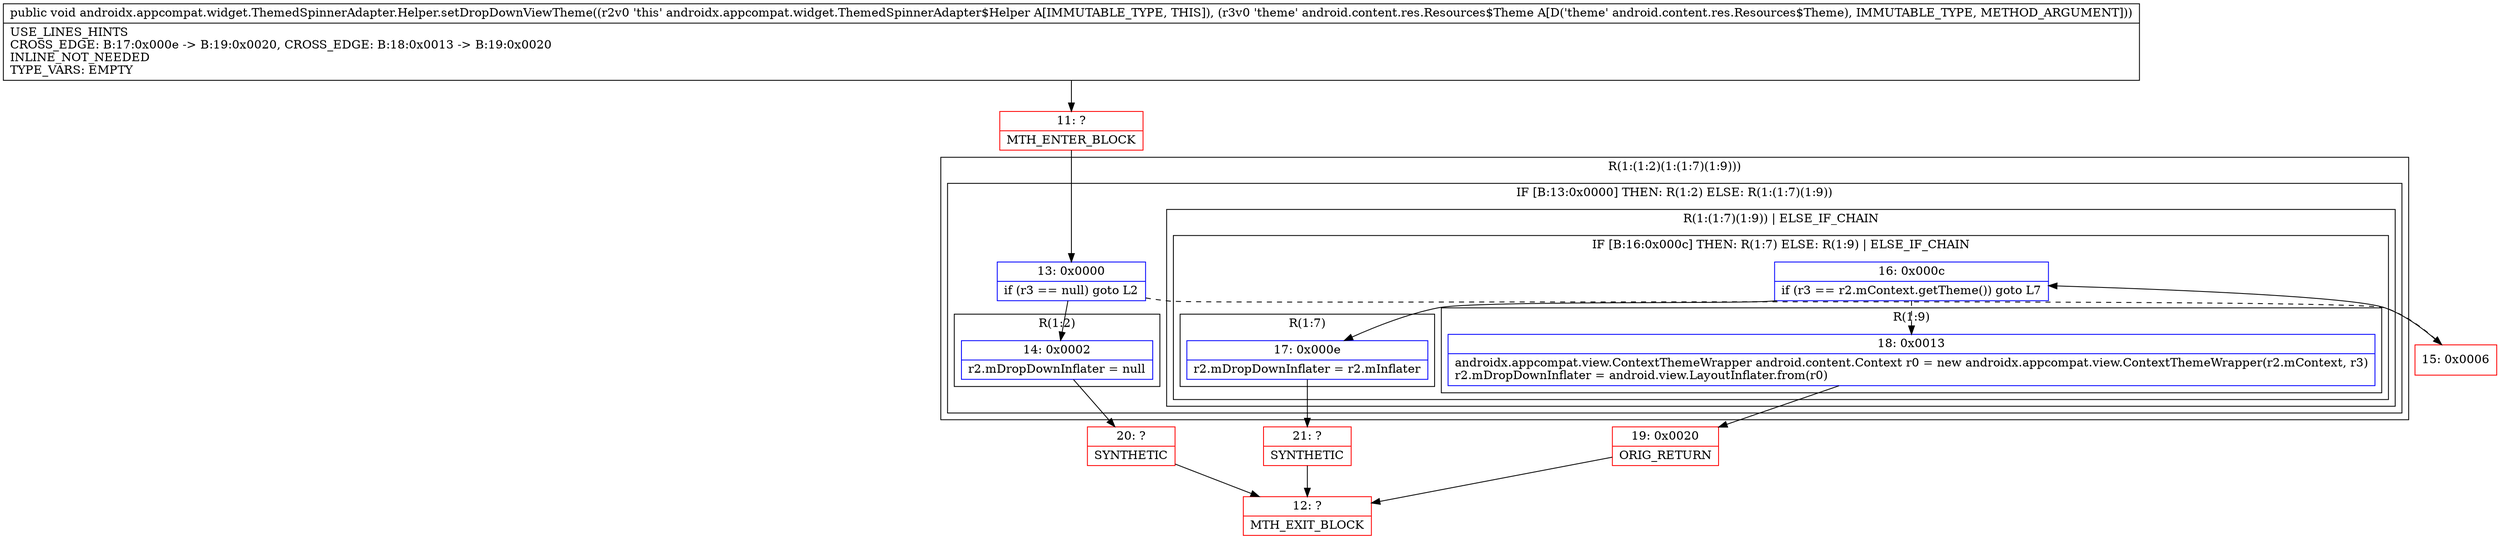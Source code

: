 digraph "CFG forandroidx.appcompat.widget.ThemedSpinnerAdapter.Helper.setDropDownViewTheme(Landroid\/content\/res\/Resources$Theme;)V" {
subgraph cluster_Region_1661683785 {
label = "R(1:(1:2)(1:(1:7)(1:9)))";
node [shape=record,color=blue];
subgraph cluster_IfRegion_1553325397 {
label = "IF [B:13:0x0000] THEN: R(1:2) ELSE: R(1:(1:7)(1:9))";
node [shape=record,color=blue];
Node_13 [shape=record,label="{13\:\ 0x0000|if (r3 == null) goto L2\l}"];
subgraph cluster_Region_2062619077 {
label = "R(1:2)";
node [shape=record,color=blue];
Node_14 [shape=record,label="{14\:\ 0x0002|r2.mDropDownInflater = null\l}"];
}
subgraph cluster_Region_846872568 {
label = "R(1:(1:7)(1:9)) | ELSE_IF_CHAIN\l";
node [shape=record,color=blue];
subgraph cluster_IfRegion_193622270 {
label = "IF [B:16:0x000c] THEN: R(1:7) ELSE: R(1:9) | ELSE_IF_CHAIN\l";
node [shape=record,color=blue];
Node_16 [shape=record,label="{16\:\ 0x000c|if (r3 == r2.mContext.getTheme()) goto L7\l}"];
subgraph cluster_Region_2030529455 {
label = "R(1:7)";
node [shape=record,color=blue];
Node_17 [shape=record,label="{17\:\ 0x000e|r2.mDropDownInflater = r2.mInflater\l}"];
}
subgraph cluster_Region_1594713150 {
label = "R(1:9)";
node [shape=record,color=blue];
Node_18 [shape=record,label="{18\:\ 0x0013|androidx.appcompat.view.ContextThemeWrapper android.content.Context r0 = new androidx.appcompat.view.ContextThemeWrapper(r2.mContext, r3)\lr2.mDropDownInflater = android.view.LayoutInflater.from(r0)\l}"];
}
}
}
}
}
Node_11 [shape=record,color=red,label="{11\:\ ?|MTH_ENTER_BLOCK\l}"];
Node_20 [shape=record,color=red,label="{20\:\ ?|SYNTHETIC\l}"];
Node_12 [shape=record,color=red,label="{12\:\ ?|MTH_EXIT_BLOCK\l}"];
Node_15 [shape=record,color=red,label="{15\:\ 0x0006}"];
Node_21 [shape=record,color=red,label="{21\:\ ?|SYNTHETIC\l}"];
Node_19 [shape=record,color=red,label="{19\:\ 0x0020|ORIG_RETURN\l}"];
MethodNode[shape=record,label="{public void androidx.appcompat.widget.ThemedSpinnerAdapter.Helper.setDropDownViewTheme((r2v0 'this' androidx.appcompat.widget.ThemedSpinnerAdapter$Helper A[IMMUTABLE_TYPE, THIS]), (r3v0 'theme' android.content.res.Resources$Theme A[D('theme' android.content.res.Resources$Theme), IMMUTABLE_TYPE, METHOD_ARGUMENT]))  | USE_LINES_HINTS\lCROSS_EDGE: B:17:0x000e \-\> B:19:0x0020, CROSS_EDGE: B:18:0x0013 \-\> B:19:0x0020\lINLINE_NOT_NEEDED\lTYPE_VARS: EMPTY\l}"];
MethodNode -> Node_11;Node_13 -> Node_14;
Node_13 -> Node_15[style=dashed];
Node_14 -> Node_20;
Node_16 -> Node_17;
Node_16 -> Node_18[style=dashed];
Node_17 -> Node_21;
Node_18 -> Node_19;
Node_11 -> Node_13;
Node_20 -> Node_12;
Node_15 -> Node_16;
Node_21 -> Node_12;
Node_19 -> Node_12;
}

